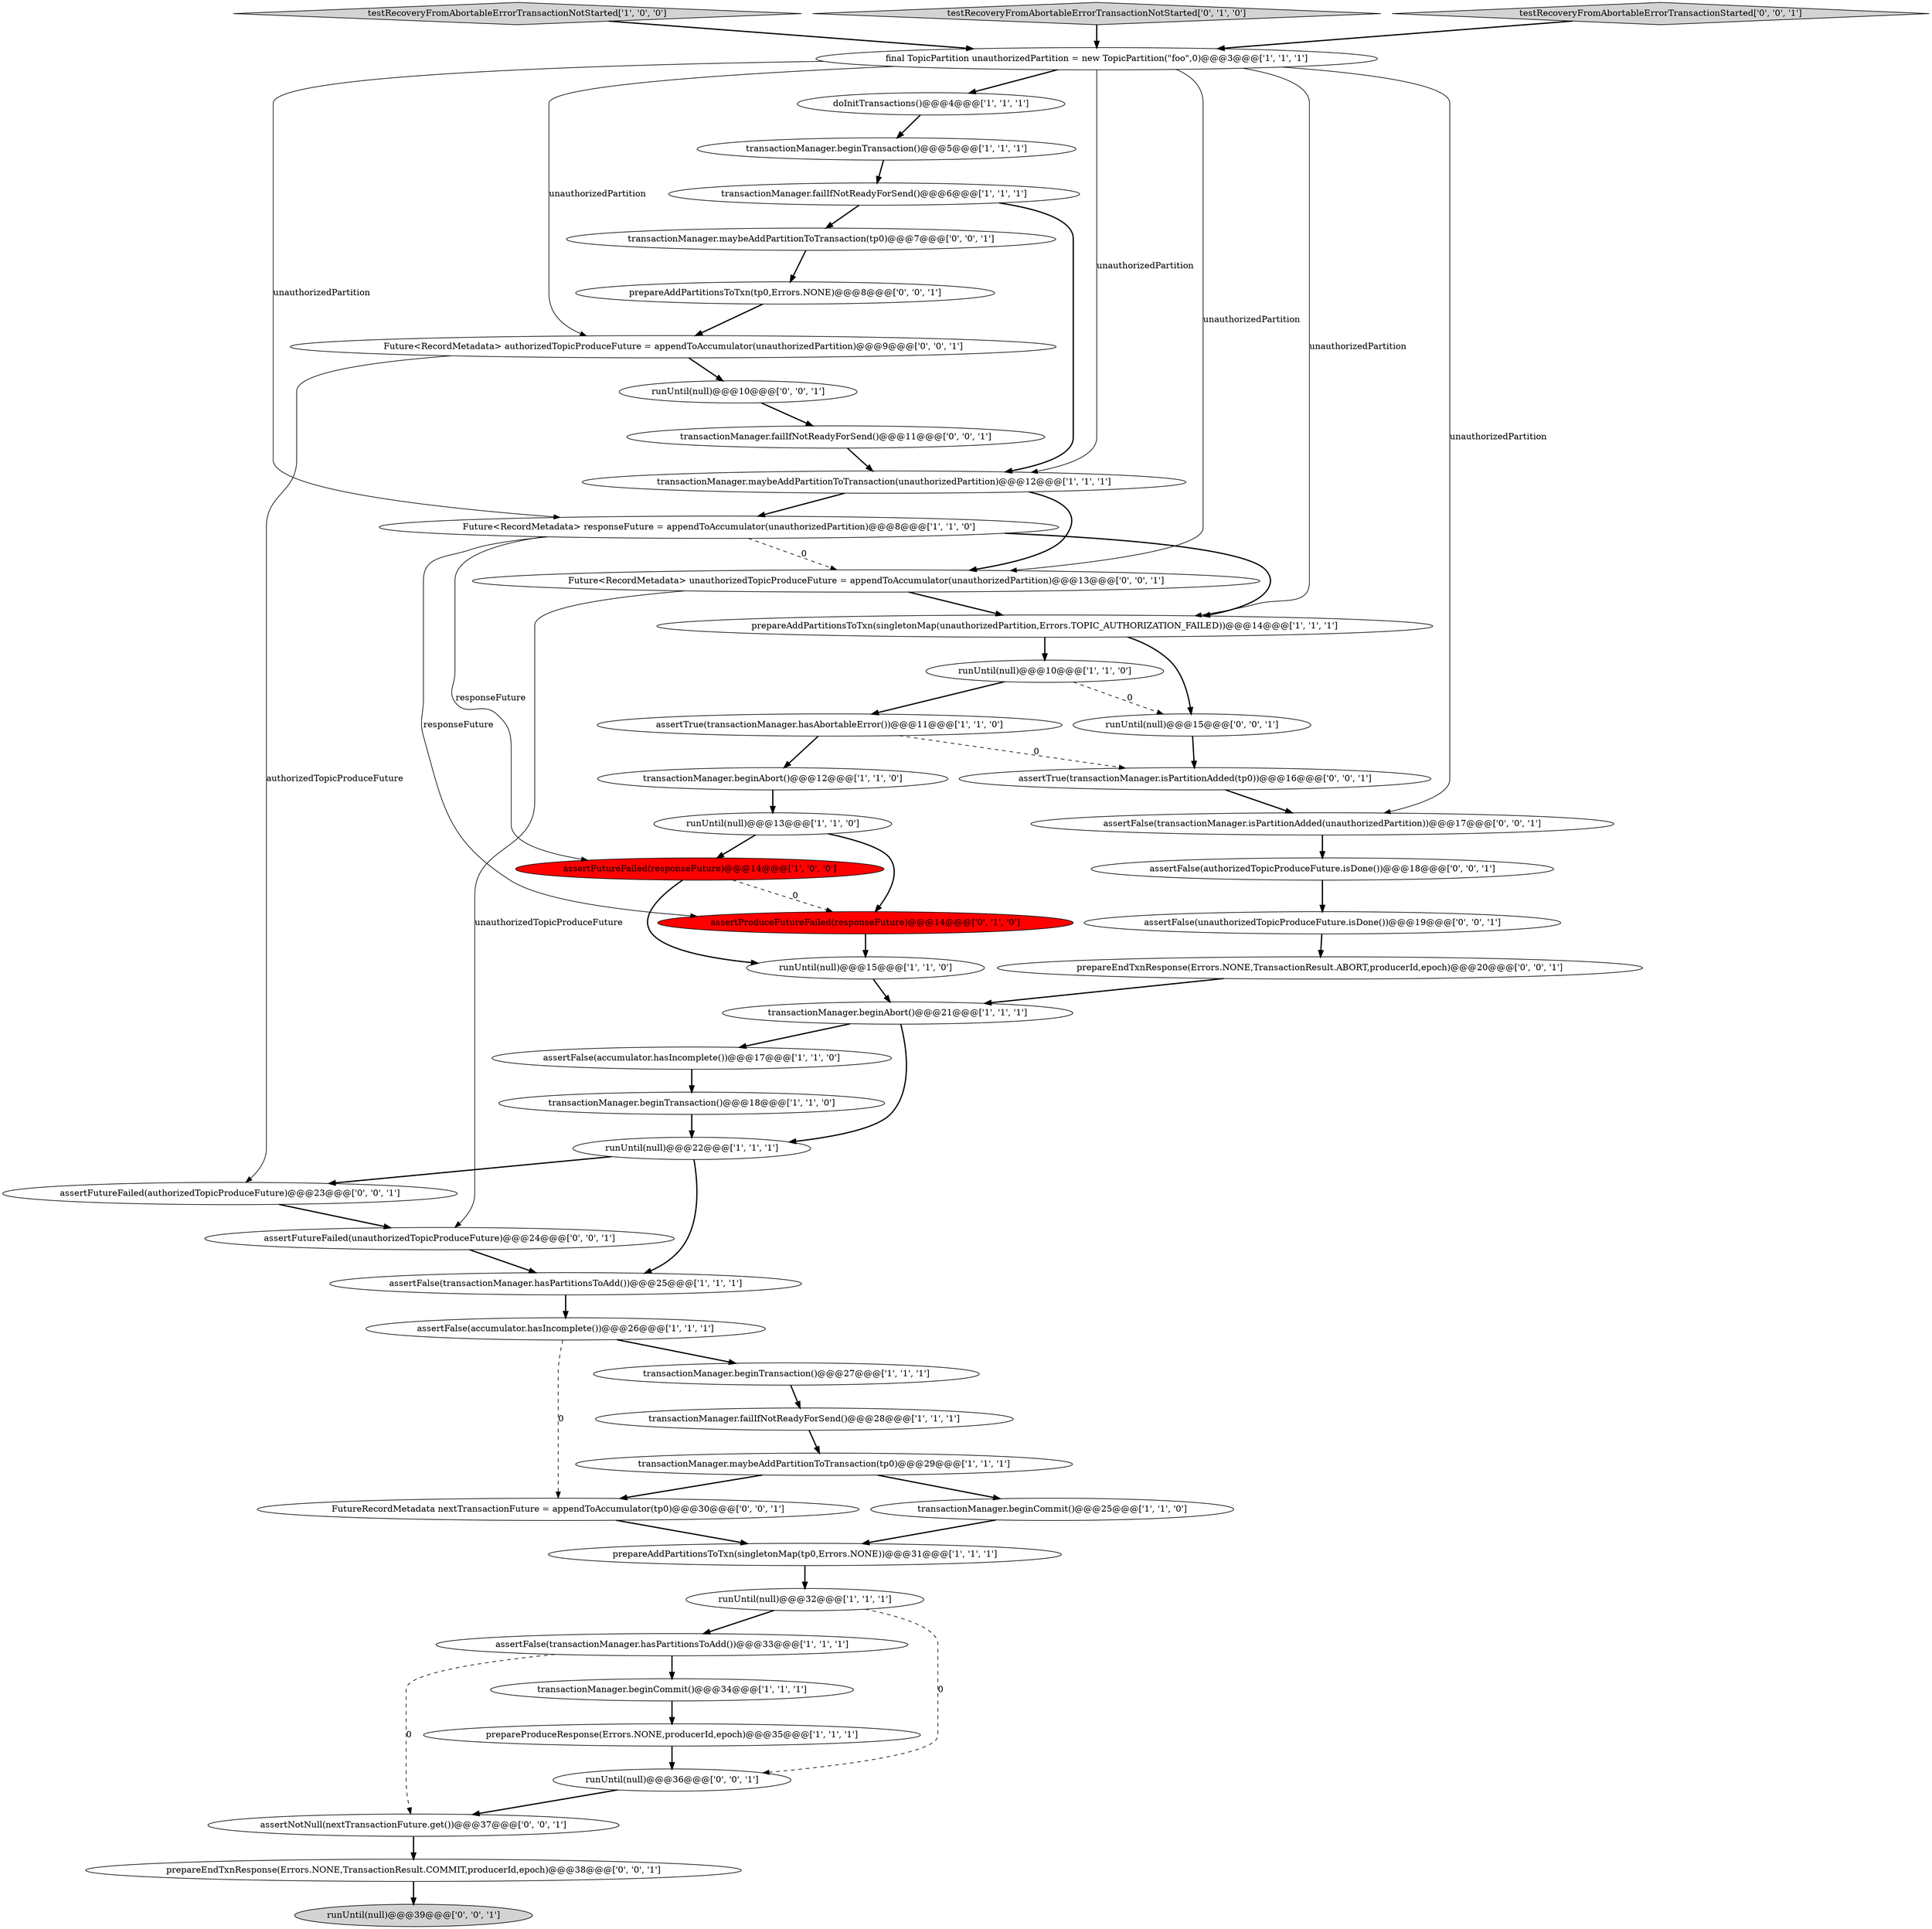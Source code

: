 digraph {
33 [style = filled, label = "assertNotNull(nextTransactionFuture.get())@@@37@@@['0', '0', '1']", fillcolor = white, shape = ellipse image = "AAA0AAABBB3BBB"];
1 [style = filled, label = "transactionManager.beginAbort()@@@21@@@['1', '1', '1']", fillcolor = white, shape = ellipse image = "AAA0AAABBB1BBB"];
15 [style = filled, label = "runUntil(null)@@@32@@@['1', '1', '1']", fillcolor = white, shape = ellipse image = "AAA0AAABBB1BBB"];
6 [style = filled, label = "assertTrue(transactionManager.hasAbortableError())@@@11@@@['1', '1', '0']", fillcolor = white, shape = ellipse image = "AAA0AAABBB1BBB"];
8 [style = filled, label = "testRecoveryFromAbortableErrorTransactionNotStarted['1', '0', '0']", fillcolor = lightgray, shape = diamond image = "AAA0AAABBB1BBB"];
16 [style = filled, label = "assertFutureFailed(responseFuture)@@@14@@@['1', '0', '0']", fillcolor = red, shape = ellipse image = "AAA1AAABBB1BBB"];
24 [style = filled, label = "assertFalse(transactionManager.hasPartitionsToAdd())@@@33@@@['1', '1', '1']", fillcolor = white, shape = ellipse image = "AAA0AAABBB1BBB"];
26 [style = filled, label = "assertFalse(accumulator.hasIncomplete())@@@17@@@['1', '1', '0']", fillcolor = white, shape = ellipse image = "AAA0AAABBB1BBB"];
41 [style = filled, label = "runUntil(null)@@@15@@@['0', '0', '1']", fillcolor = white, shape = ellipse image = "AAA0AAABBB3BBB"];
42 [style = filled, label = "Future<RecordMetadata> authorizedTopicProduceFuture = appendToAccumulator(unauthorizedPartition)@@@9@@@['0', '0', '1']", fillcolor = white, shape = ellipse image = "AAA0AAABBB3BBB"];
17 [style = filled, label = "final TopicPartition unauthorizedPartition = new TopicPartition(\"foo\",0)@@@3@@@['1', '1', '1']", fillcolor = white, shape = ellipse image = "AAA0AAABBB1BBB"];
46 [style = filled, label = "runUntil(null)@@@39@@@['0', '0', '1']", fillcolor = lightgray, shape = ellipse image = "AAA0AAABBB3BBB"];
4 [style = filled, label = "doInitTransactions()@@@4@@@['1', '1', '1']", fillcolor = white, shape = ellipse image = "AAA0AAABBB1BBB"];
29 [style = filled, label = "assertProduceFutureFailed(responseFuture)@@@14@@@['0', '1', '0']", fillcolor = red, shape = ellipse image = "AAA1AAABBB2BBB"];
43 [style = filled, label = "assertFalse(transactionManager.isPartitionAdded(unauthorizedPartition))@@@17@@@['0', '0', '1']", fillcolor = white, shape = ellipse image = "AAA0AAABBB3BBB"];
36 [style = filled, label = "runUntil(null)@@@10@@@['0', '0', '1']", fillcolor = white, shape = ellipse image = "AAA0AAABBB3BBB"];
49 [style = filled, label = "assertFutureFailed(authorizedTopicProduceFuture)@@@23@@@['0', '0', '1']", fillcolor = white, shape = ellipse image = "AAA0AAABBB3BBB"];
30 [style = filled, label = "testRecoveryFromAbortableErrorTransactionNotStarted['0', '1', '0']", fillcolor = lightgray, shape = diamond image = "AAA0AAABBB2BBB"];
44 [style = filled, label = "assertFalse(authorizedTopicProduceFuture.isDone())@@@18@@@['0', '0', '1']", fillcolor = white, shape = ellipse image = "AAA0AAABBB3BBB"];
13 [style = filled, label = "assertFalse(accumulator.hasIncomplete())@@@26@@@['1', '1', '1']", fillcolor = white, shape = ellipse image = "AAA0AAABBB1BBB"];
3 [style = filled, label = "prepareAddPartitionsToTxn(singletonMap(tp0,Errors.NONE))@@@31@@@['1', '1', '1']", fillcolor = white, shape = ellipse image = "AAA0AAABBB1BBB"];
7 [style = filled, label = "transactionManager.beginTransaction()@@@27@@@['1', '1', '1']", fillcolor = white, shape = ellipse image = "AAA0AAABBB1BBB"];
37 [style = filled, label = "prepareEndTxnResponse(Errors.NONE,TransactionResult.ABORT,producerId,epoch)@@@20@@@['0', '0', '1']", fillcolor = white, shape = ellipse image = "AAA0AAABBB3BBB"];
12 [style = filled, label = "runUntil(null)@@@13@@@['1', '1', '0']", fillcolor = white, shape = ellipse image = "AAA0AAABBB1BBB"];
32 [style = filled, label = "transactionManager.failIfNotReadyForSend()@@@11@@@['0', '0', '1']", fillcolor = white, shape = ellipse image = "AAA0AAABBB3BBB"];
23 [style = filled, label = "transactionManager.maybeAddPartitionToTransaction(unauthorizedPartition)@@@12@@@['1', '1', '1']", fillcolor = white, shape = ellipse image = "AAA0AAABBB1BBB"];
0 [style = filled, label = "transactionManager.beginAbort()@@@12@@@['1', '1', '0']", fillcolor = white, shape = ellipse image = "AAA0AAABBB1BBB"];
20 [style = filled, label = "runUntil(null)@@@15@@@['1', '1', '0']", fillcolor = white, shape = ellipse image = "AAA0AAABBB1BBB"];
14 [style = filled, label = "runUntil(null)@@@10@@@['1', '1', '0']", fillcolor = white, shape = ellipse image = "AAA0AAABBB1BBB"];
25 [style = filled, label = "transactionManager.failIfNotReadyForSend()@@@28@@@['1', '1', '1']", fillcolor = white, shape = ellipse image = "AAA0AAABBB1BBB"];
40 [style = filled, label = "assertFalse(unauthorizedTopicProduceFuture.isDone())@@@19@@@['0', '0', '1']", fillcolor = white, shape = ellipse image = "AAA0AAABBB3BBB"];
31 [style = filled, label = "prepareAddPartitionsToTxn(tp0,Errors.NONE)@@@8@@@['0', '0', '1']", fillcolor = white, shape = ellipse image = "AAA0AAABBB3BBB"];
47 [style = filled, label = "runUntil(null)@@@36@@@['0', '0', '1']", fillcolor = white, shape = ellipse image = "AAA0AAABBB3BBB"];
39 [style = filled, label = "assertFutureFailed(unauthorizedTopicProduceFuture)@@@24@@@['0', '0', '1']", fillcolor = white, shape = ellipse image = "AAA0AAABBB3BBB"];
22 [style = filled, label = "prepareProduceResponse(Errors.NONE,producerId,epoch)@@@35@@@['1', '1', '1']", fillcolor = white, shape = ellipse image = "AAA0AAABBB1BBB"];
34 [style = filled, label = "Future<RecordMetadata> unauthorizedTopicProduceFuture = appendToAccumulator(unauthorizedPartition)@@@13@@@['0', '0', '1']", fillcolor = white, shape = ellipse image = "AAA0AAABBB3BBB"];
35 [style = filled, label = "prepareEndTxnResponse(Errors.NONE,TransactionResult.COMMIT,producerId,epoch)@@@38@@@['0', '0', '1']", fillcolor = white, shape = ellipse image = "AAA0AAABBB3BBB"];
28 [style = filled, label = "transactionManager.beginTransaction()@@@18@@@['1', '1', '0']", fillcolor = white, shape = ellipse image = "AAA0AAABBB1BBB"];
45 [style = filled, label = "assertTrue(transactionManager.isPartitionAdded(tp0))@@@16@@@['0', '0', '1']", fillcolor = white, shape = ellipse image = "AAA0AAABBB3BBB"];
5 [style = filled, label = "transactionManager.beginTransaction()@@@5@@@['1', '1', '1']", fillcolor = white, shape = ellipse image = "AAA0AAABBB1BBB"];
18 [style = filled, label = "assertFalse(transactionManager.hasPartitionsToAdd())@@@25@@@['1', '1', '1']", fillcolor = white, shape = ellipse image = "AAA0AAABBB1BBB"];
48 [style = filled, label = "testRecoveryFromAbortableErrorTransactionStarted['0', '0', '1']", fillcolor = lightgray, shape = diamond image = "AAA0AAABBB3BBB"];
27 [style = filled, label = "transactionManager.maybeAddPartitionToTransaction(tp0)@@@29@@@['1', '1', '1']", fillcolor = white, shape = ellipse image = "AAA0AAABBB1BBB"];
50 [style = filled, label = "FutureRecordMetadata nextTransactionFuture = appendToAccumulator(tp0)@@@30@@@['0', '0', '1']", fillcolor = white, shape = ellipse image = "AAA0AAABBB3BBB"];
9 [style = filled, label = "transactionManager.failIfNotReadyForSend()@@@6@@@['1', '1', '1']", fillcolor = white, shape = ellipse image = "AAA0AAABBB1BBB"];
2 [style = filled, label = "prepareAddPartitionsToTxn(singletonMap(unauthorizedPartition,Errors.TOPIC_AUTHORIZATION_FAILED))@@@14@@@['1', '1', '1']", fillcolor = white, shape = ellipse image = "AAA0AAABBB1BBB"];
19 [style = filled, label = "transactionManager.beginCommit()@@@25@@@['1', '1', '0']", fillcolor = white, shape = ellipse image = "AAA0AAABBB1BBB"];
38 [style = filled, label = "transactionManager.maybeAddPartitionToTransaction(tp0)@@@7@@@['0', '0', '1']", fillcolor = white, shape = ellipse image = "AAA0AAABBB3BBB"];
10 [style = filled, label = "transactionManager.beginCommit()@@@34@@@['1', '1', '1']", fillcolor = white, shape = ellipse image = "AAA0AAABBB1BBB"];
21 [style = filled, label = "Future<RecordMetadata> responseFuture = appendToAccumulator(unauthorizedPartition)@@@8@@@['1', '1', '0']", fillcolor = white, shape = ellipse image = "AAA0AAABBB1BBB"];
11 [style = filled, label = "runUntil(null)@@@22@@@['1', '1', '1']", fillcolor = white, shape = ellipse image = "AAA0AAABBB1BBB"];
24->10 [style = bold, label=""];
10->22 [style = bold, label=""];
2->41 [style = bold, label=""];
33->35 [style = bold, label=""];
30->17 [style = bold, label=""];
32->23 [style = bold, label=""];
17->23 [style = solid, label="unauthorizedPartition"];
5->9 [style = bold, label=""];
21->34 [style = dashed, label="0"];
13->50 [style = dashed, label="0"];
42->49 [style = solid, label="authorizedTopicProduceFuture"];
24->33 [style = dashed, label="0"];
0->12 [style = bold, label=""];
28->11 [style = bold, label=""];
37->1 [style = bold, label=""];
15->47 [style = dashed, label="0"];
44->40 [style = bold, label=""];
50->3 [style = bold, label=""];
36->32 [style = bold, label=""];
21->29 [style = solid, label="responseFuture"];
6->0 [style = bold, label=""];
12->16 [style = bold, label=""];
3->15 [style = bold, label=""];
38->31 [style = bold, label=""];
20->1 [style = bold, label=""];
42->36 [style = bold, label=""];
17->21 [style = solid, label="unauthorizedPartition"];
1->26 [style = bold, label=""];
47->33 [style = bold, label=""];
48->17 [style = bold, label=""];
11->18 [style = bold, label=""];
14->41 [style = dashed, label="0"];
1->11 [style = bold, label=""];
21->2 [style = bold, label=""];
39->18 [style = bold, label=""];
9->23 [style = bold, label=""];
25->27 [style = bold, label=""];
8->17 [style = bold, label=""];
31->42 [style = bold, label=""];
29->20 [style = bold, label=""];
21->16 [style = solid, label="responseFuture"];
12->29 [style = bold, label=""];
49->39 [style = bold, label=""];
45->43 [style = bold, label=""];
23->21 [style = bold, label=""];
34->2 [style = bold, label=""];
6->45 [style = dashed, label="0"];
17->42 [style = solid, label="unauthorizedPartition"];
13->7 [style = bold, label=""];
34->39 [style = solid, label="unauthorizedTopicProduceFuture"];
15->24 [style = bold, label=""];
27->50 [style = bold, label=""];
2->14 [style = bold, label=""];
22->47 [style = bold, label=""];
18->13 [style = bold, label=""];
23->34 [style = bold, label=""];
17->43 [style = solid, label="unauthorizedPartition"];
16->29 [style = dashed, label="0"];
41->45 [style = bold, label=""];
7->25 [style = bold, label=""];
27->19 [style = bold, label=""];
26->28 [style = bold, label=""];
9->38 [style = bold, label=""];
16->20 [style = bold, label=""];
43->44 [style = bold, label=""];
4->5 [style = bold, label=""];
19->3 [style = bold, label=""];
14->6 [style = bold, label=""];
17->4 [style = bold, label=""];
11->49 [style = bold, label=""];
40->37 [style = bold, label=""];
17->2 [style = solid, label="unauthorizedPartition"];
17->34 [style = solid, label="unauthorizedPartition"];
35->46 [style = bold, label=""];
}
